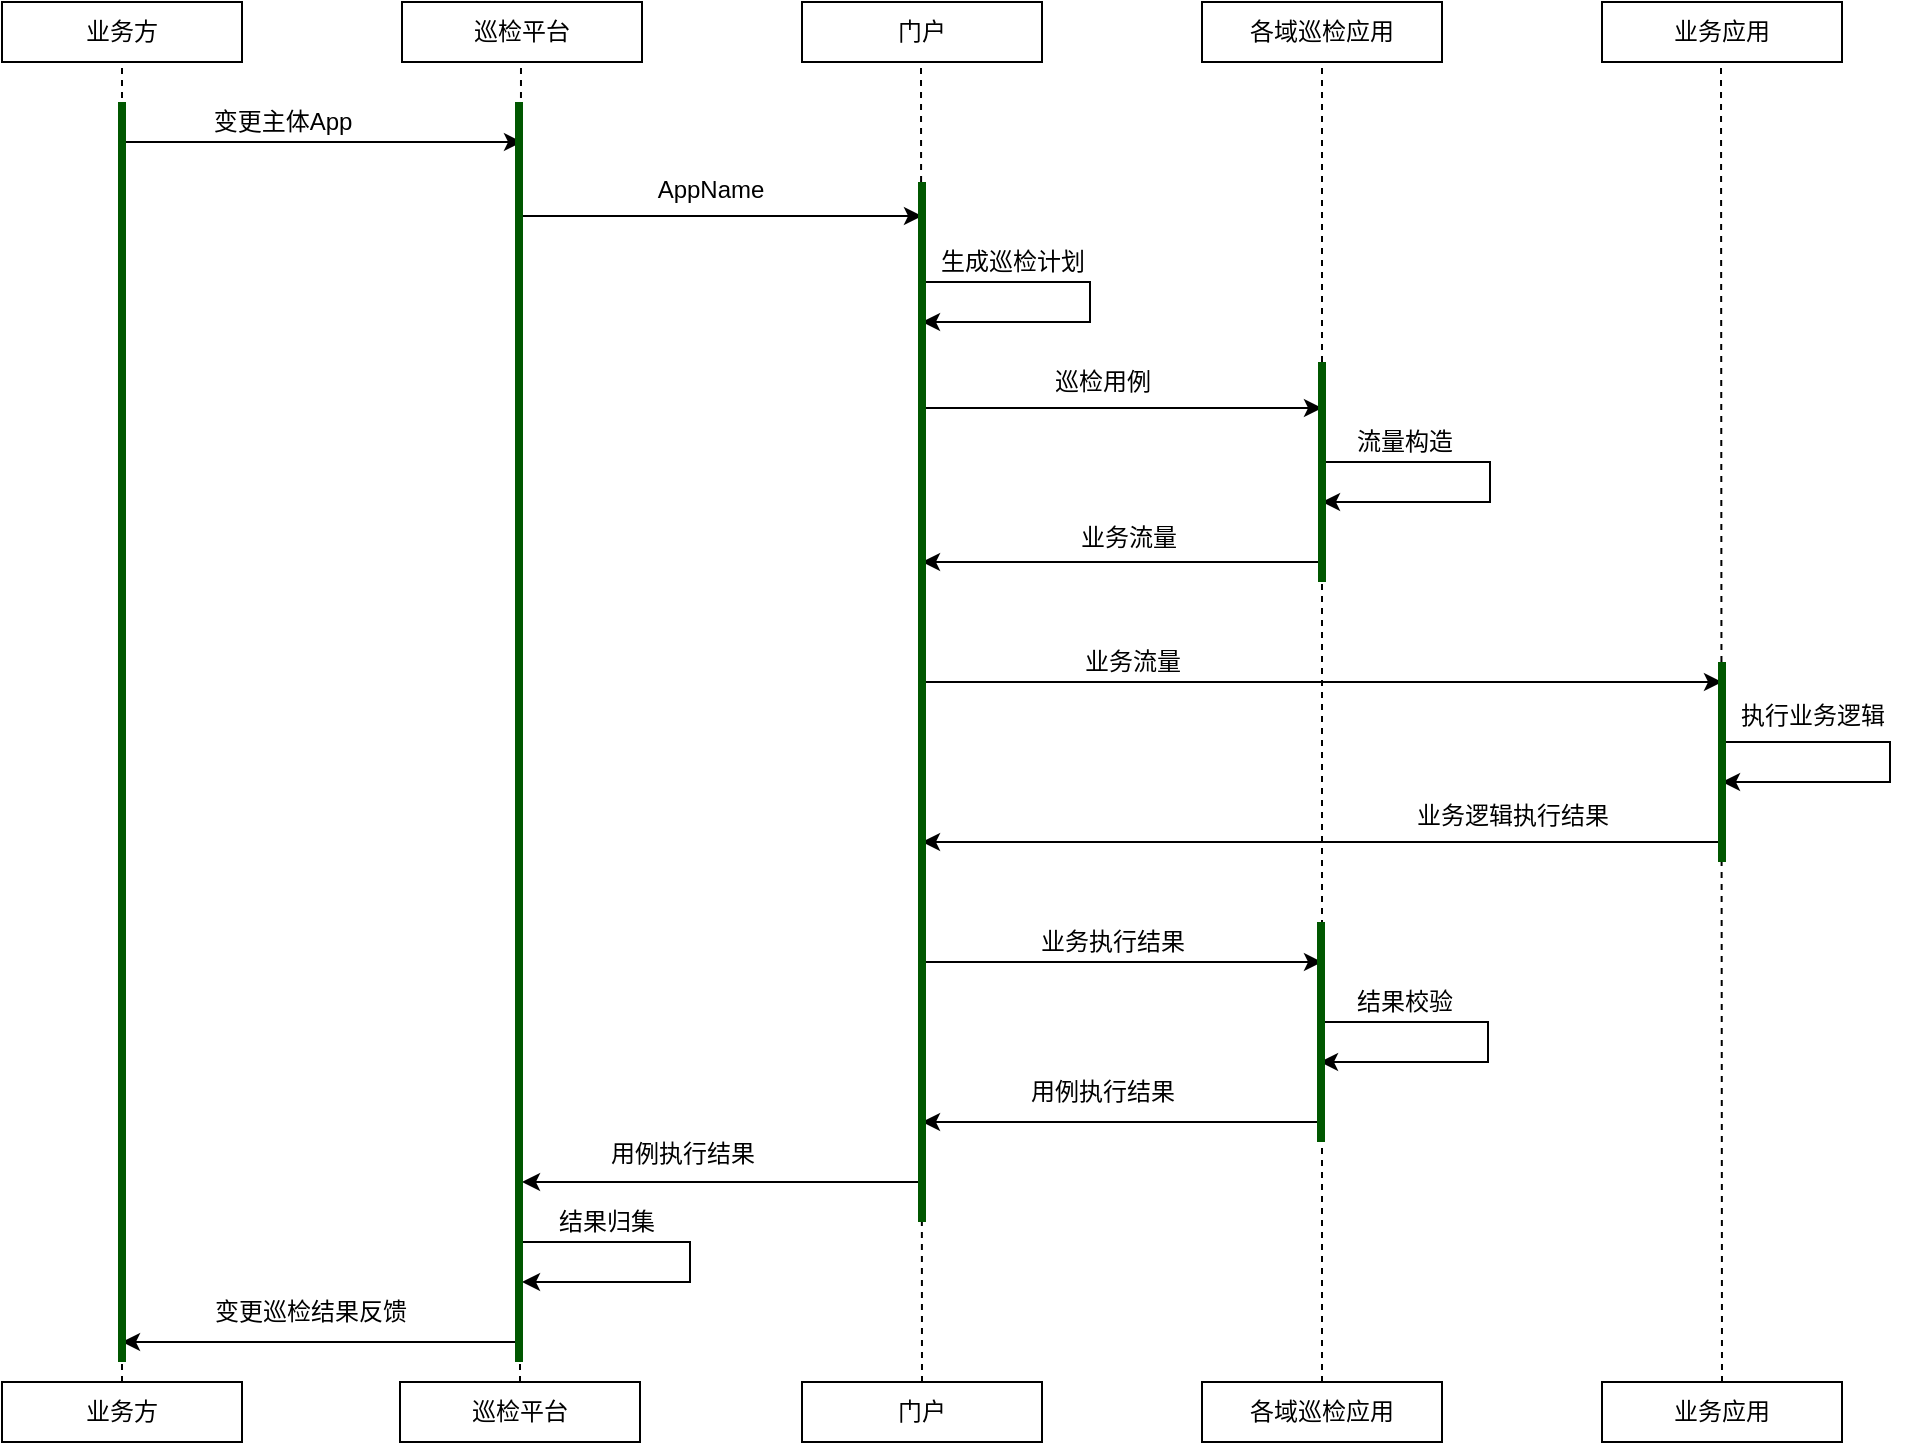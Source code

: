 <mxfile version="17.0.0" type="github">
  <diagram id="0z_zxq0t6NNGokfa5OIO" name="Page-1">
    <mxGraphModel dx="1298" dy="834" grid="1" gridSize="10" guides="1" tooltips="1" connect="1" arrows="1" fold="1" page="1" pageScale="1" pageWidth="827" pageHeight="1169" math="0" shadow="0">
      <root>
        <mxCell id="0" />
        <mxCell id="1" parent="0" />
        <mxCell id="81jLtttZ4_rWxVsgI7Ir-1" value="业务方" style="rounded=0;whiteSpace=wrap;html=1;" vertex="1" parent="1">
          <mxGeometry x="60" y="160" width="120" height="30" as="geometry" />
        </mxCell>
        <mxCell id="81jLtttZ4_rWxVsgI7Ir-2" value="巡检平台" style="rounded=0;whiteSpace=wrap;html=1;" vertex="1" parent="1">
          <mxGeometry x="260" y="160" width="120" height="30" as="geometry" />
        </mxCell>
        <mxCell id="81jLtttZ4_rWxVsgI7Ir-3" value="门户" style="rounded=0;whiteSpace=wrap;html=1;" vertex="1" parent="1">
          <mxGeometry x="460" y="160" width="120" height="30" as="geometry" />
        </mxCell>
        <mxCell id="81jLtttZ4_rWxVsgI7Ir-4" value="各域巡检应用" style="rounded=0;whiteSpace=wrap;html=1;" vertex="1" parent="1">
          <mxGeometry x="660" y="160" width="120" height="30" as="geometry" />
        </mxCell>
        <mxCell id="81jLtttZ4_rWxVsgI7Ir-5" value="业务方" style="rounded=0;whiteSpace=wrap;html=1;" vertex="1" parent="1">
          <mxGeometry x="60" y="850" width="120" height="30" as="geometry" />
        </mxCell>
        <mxCell id="81jLtttZ4_rWxVsgI7Ir-6" value="巡检平台" style="rounded=0;whiteSpace=wrap;html=1;" vertex="1" parent="1">
          <mxGeometry x="259" y="850" width="120" height="30" as="geometry" />
        </mxCell>
        <mxCell id="81jLtttZ4_rWxVsgI7Ir-7" value="门户" style="rounded=0;whiteSpace=wrap;html=1;" vertex="1" parent="1">
          <mxGeometry x="460" y="850" width="120" height="30" as="geometry" />
        </mxCell>
        <mxCell id="81jLtttZ4_rWxVsgI7Ir-8" value="各域巡检应用" style="rounded=0;whiteSpace=wrap;html=1;" vertex="1" parent="1">
          <mxGeometry x="660" y="850" width="120" height="30" as="geometry" />
        </mxCell>
        <mxCell id="81jLtttZ4_rWxVsgI7Ir-9" value="" style="endArrow=none;dashed=1;html=1;rounded=0;exitX=0.5;exitY=0;exitDx=0;exitDy=0;entryX=0.5;entryY=1;entryDx=0;entryDy=0;" edge="1" parent="1" source="81jLtttZ4_rWxVsgI7Ir-5" target="81jLtttZ4_rWxVsgI7Ir-1">
          <mxGeometry width="50" height="50" relative="1" as="geometry">
            <mxPoint x="400" y="430" as="sourcePoint" />
            <mxPoint x="450" y="380" as="targetPoint" />
          </mxGeometry>
        </mxCell>
        <mxCell id="81jLtttZ4_rWxVsgI7Ir-10" value="" style="endArrow=none;dashed=1;html=1;rounded=0;exitX=0.5;exitY=0;exitDx=0;exitDy=0;entryX=0.5;entryY=1;entryDx=0;entryDy=0;" edge="1" parent="1" source="81jLtttZ4_rWxVsgI7Ir-6">
          <mxGeometry width="50" height="50" relative="1" as="geometry">
            <mxPoint x="319.5" y="620" as="sourcePoint" />
            <mxPoint x="319.5" y="190" as="targetPoint" />
          </mxGeometry>
        </mxCell>
        <mxCell id="81jLtttZ4_rWxVsgI7Ir-11" value="" style="endArrow=none;dashed=1;html=1;rounded=0;exitX=0.5;exitY=0;exitDx=0;exitDy=0;entryX=0.5;entryY=1;entryDx=0;entryDy=0;" edge="1" parent="1" source="81jLtttZ4_rWxVsgI7Ir-7">
          <mxGeometry width="50" height="50" relative="1" as="geometry">
            <mxPoint x="519.5" y="620" as="sourcePoint" />
            <mxPoint x="519.5" y="190" as="targetPoint" />
          </mxGeometry>
        </mxCell>
        <mxCell id="81jLtttZ4_rWxVsgI7Ir-12" value="" style="endArrow=none;dashed=1;html=1;rounded=0;entryX=0.5;entryY=1;entryDx=0;entryDy=0;exitX=0.5;exitY=0;exitDx=0;exitDy=0;" edge="1" parent="1" source="81jLtttZ4_rWxVsgI7Ir-8" target="81jLtttZ4_rWxVsgI7Ir-4">
          <mxGeometry width="50" height="50" relative="1" as="geometry">
            <mxPoint x="720" y="730" as="sourcePoint" />
            <mxPoint x="719.5" y="330" as="targetPoint" />
          </mxGeometry>
        </mxCell>
        <mxCell id="81jLtttZ4_rWxVsgI7Ir-13" value="" style="endArrow=classic;html=1;rounded=0;" edge="1" parent="1">
          <mxGeometry width="50" height="50" relative="1" as="geometry">
            <mxPoint x="120" y="230" as="sourcePoint" />
            <mxPoint x="320" y="230" as="targetPoint" />
          </mxGeometry>
        </mxCell>
        <mxCell id="81jLtttZ4_rWxVsgI7Ir-14" value="变更主体App" style="text;html=1;align=center;verticalAlign=middle;resizable=0;points=[];autosize=1;strokeColor=none;fillColor=none;" vertex="1" parent="1">
          <mxGeometry x="160" y="210" width="80" height="20" as="geometry" />
        </mxCell>
        <mxCell id="81jLtttZ4_rWxVsgI7Ir-15" value="" style="endArrow=classic;html=1;rounded=0;" edge="1" parent="1">
          <mxGeometry width="50" height="50" relative="1" as="geometry">
            <mxPoint x="320" y="267" as="sourcePoint" />
            <mxPoint x="520" y="267" as="targetPoint" />
          </mxGeometry>
        </mxCell>
        <mxCell id="81jLtttZ4_rWxVsgI7Ir-16" value="AppName" style="text;html=1;align=center;verticalAlign=middle;resizable=0;points=[];autosize=1;strokeColor=none;fillColor=none;" vertex="1" parent="1">
          <mxGeometry x="379" y="244" width="70" height="20" as="geometry" />
        </mxCell>
        <mxCell id="81jLtttZ4_rWxVsgI7Ir-17" value="" style="endArrow=classic;html=1;rounded=0;edgeStyle=orthogonalEdgeStyle;" edge="1" parent="1">
          <mxGeometry width="50" height="50" relative="1" as="geometry">
            <mxPoint x="520" y="300" as="sourcePoint" />
            <mxPoint x="520" y="320" as="targetPoint" />
            <Array as="points">
              <mxPoint x="604" y="300" />
              <mxPoint x="604" y="320" />
              <mxPoint x="534" y="320" />
            </Array>
          </mxGeometry>
        </mxCell>
        <mxCell id="81jLtttZ4_rWxVsgI7Ir-18" value="生成巡检计划" style="text;html=1;align=center;verticalAlign=middle;resizable=0;points=[];autosize=1;strokeColor=none;fillColor=none;" vertex="1" parent="1">
          <mxGeometry x="520" y="280" width="90" height="20" as="geometry" />
        </mxCell>
        <mxCell id="81jLtttZ4_rWxVsgI7Ir-20" value="" style="endArrow=classic;html=1;rounded=0;" edge="1" parent="1">
          <mxGeometry width="50" height="50" relative="1" as="geometry">
            <mxPoint x="520" y="363" as="sourcePoint" />
            <mxPoint x="720" y="363" as="targetPoint" />
          </mxGeometry>
        </mxCell>
        <mxCell id="81jLtttZ4_rWxVsgI7Ir-21" value="巡检用例" style="text;html=1;align=center;verticalAlign=middle;resizable=0;points=[];autosize=1;strokeColor=none;fillColor=none;" vertex="1" parent="1">
          <mxGeometry x="580" y="340" width="60" height="20" as="geometry" />
        </mxCell>
        <mxCell id="81jLtttZ4_rWxVsgI7Ir-22" value="" style="endArrow=classic;html=1;rounded=0;edgeStyle=orthogonalEdgeStyle;" edge="1" parent="1">
          <mxGeometry width="50" height="50" relative="1" as="geometry">
            <mxPoint x="720" y="390" as="sourcePoint" />
            <mxPoint x="720" y="410" as="targetPoint" />
            <Array as="points">
              <mxPoint x="804" y="390" />
              <mxPoint x="804" y="410" />
              <mxPoint x="734" y="410" />
            </Array>
          </mxGeometry>
        </mxCell>
        <mxCell id="81jLtttZ4_rWxVsgI7Ir-23" value="流量构造" style="text;html=1;align=center;verticalAlign=middle;resizable=0;points=[];autosize=1;strokeColor=none;fillColor=none;" vertex="1" parent="1">
          <mxGeometry x="731" y="370" width="60" height="20" as="geometry" />
        </mxCell>
        <mxCell id="81jLtttZ4_rWxVsgI7Ir-24" value="" style="endArrow=classic;html=1;rounded=0;" edge="1" parent="1">
          <mxGeometry width="50" height="50" relative="1" as="geometry">
            <mxPoint x="720" y="440" as="sourcePoint" />
            <mxPoint x="520" y="440" as="targetPoint" />
          </mxGeometry>
        </mxCell>
        <mxCell id="81jLtttZ4_rWxVsgI7Ir-25" value="业务流量" style="text;html=1;align=center;verticalAlign=middle;resizable=0;points=[];autosize=1;strokeColor=none;fillColor=none;" vertex="1" parent="1">
          <mxGeometry x="593" y="418" width="60" height="20" as="geometry" />
        </mxCell>
        <mxCell id="81jLtttZ4_rWxVsgI7Ir-29" value="业务应用" style="rounded=0;whiteSpace=wrap;html=1;" vertex="1" parent="1">
          <mxGeometry x="860" y="160" width="120" height="30" as="geometry" />
        </mxCell>
        <mxCell id="81jLtttZ4_rWxVsgI7Ir-30" value="业务应用" style="rounded=0;whiteSpace=wrap;html=1;" vertex="1" parent="1">
          <mxGeometry x="860" y="850" width="120" height="30" as="geometry" />
        </mxCell>
        <mxCell id="81jLtttZ4_rWxVsgI7Ir-31" value="" style="endArrow=none;dashed=1;html=1;rounded=0;exitX=0.5;exitY=0;exitDx=0;exitDy=0;entryX=0.5;entryY=1;entryDx=0;entryDy=0;" edge="1" parent="1" source="81jLtttZ4_rWxVsgI7Ir-30">
          <mxGeometry width="50" height="50" relative="1" as="geometry">
            <mxPoint x="919.5" y="620" as="sourcePoint" />
            <mxPoint x="919.5" y="190" as="targetPoint" />
          </mxGeometry>
        </mxCell>
        <mxCell id="81jLtttZ4_rWxVsgI7Ir-32" value="" style="endArrow=classic;html=1;rounded=0;" edge="1" parent="1">
          <mxGeometry width="50" height="50" relative="1" as="geometry">
            <mxPoint x="520" y="500" as="sourcePoint" />
            <mxPoint x="920" y="500" as="targetPoint" />
          </mxGeometry>
        </mxCell>
        <mxCell id="81jLtttZ4_rWxVsgI7Ir-33" value="业务流量" style="text;html=1;align=center;verticalAlign=middle;resizable=0;points=[];autosize=1;strokeColor=none;fillColor=none;" vertex="1" parent="1">
          <mxGeometry x="595" y="480" width="60" height="20" as="geometry" />
        </mxCell>
        <mxCell id="81jLtttZ4_rWxVsgI7Ir-34" value="" style="endArrow=classic;html=1;rounded=0;edgeStyle=orthogonalEdgeStyle;" edge="1" parent="1">
          <mxGeometry width="50" height="50" relative="1" as="geometry">
            <mxPoint x="920" y="530" as="sourcePoint" />
            <mxPoint x="920" y="550" as="targetPoint" />
            <Array as="points">
              <mxPoint x="1004" y="530" />
              <mxPoint x="1004" y="550" />
              <mxPoint x="934" y="550" />
            </Array>
          </mxGeometry>
        </mxCell>
        <mxCell id="81jLtttZ4_rWxVsgI7Ir-35" value="执行业务逻辑" style="text;html=1;align=center;verticalAlign=middle;resizable=0;points=[];autosize=1;strokeColor=none;fillColor=none;" vertex="1" parent="1">
          <mxGeometry x="920" y="507" width="90" height="20" as="geometry" />
        </mxCell>
        <mxCell id="81jLtttZ4_rWxVsgI7Ir-36" value="" style="endArrow=classic;html=1;rounded=0;" edge="1" parent="1">
          <mxGeometry width="50" height="50" relative="1" as="geometry">
            <mxPoint x="920" y="580" as="sourcePoint" />
            <mxPoint x="520" y="580" as="targetPoint" />
          </mxGeometry>
        </mxCell>
        <mxCell id="81jLtttZ4_rWxVsgI7Ir-37" value="业务逻辑执行结果" style="text;html=1;align=center;verticalAlign=middle;resizable=0;points=[];autosize=1;strokeColor=none;fillColor=none;" vertex="1" parent="1">
          <mxGeometry x="760" y="557" width="110" height="20" as="geometry" />
        </mxCell>
        <mxCell id="81jLtttZ4_rWxVsgI7Ir-39" value="" style="endArrow=classic;html=1;rounded=0;" edge="1" parent="1">
          <mxGeometry width="50" height="50" relative="1" as="geometry">
            <mxPoint x="520" y="640" as="sourcePoint" />
            <mxPoint x="720" y="640" as="targetPoint" />
          </mxGeometry>
        </mxCell>
        <mxCell id="81jLtttZ4_rWxVsgI7Ir-41" value="业务执行结果" style="text;html=1;align=center;verticalAlign=middle;resizable=0;points=[];autosize=1;strokeColor=none;fillColor=none;" vertex="1" parent="1">
          <mxGeometry x="570" y="620" width="90" height="20" as="geometry" />
        </mxCell>
        <mxCell id="81jLtttZ4_rWxVsgI7Ir-42" value="" style="endArrow=classic;html=1;rounded=0;edgeStyle=orthogonalEdgeStyle;" edge="1" parent="1">
          <mxGeometry width="50" height="50" relative="1" as="geometry">
            <mxPoint x="719" y="670" as="sourcePoint" />
            <mxPoint x="719" y="690" as="targetPoint" />
            <Array as="points">
              <mxPoint x="803" y="670" />
              <mxPoint x="803" y="690" />
              <mxPoint x="733" y="690" />
            </Array>
          </mxGeometry>
        </mxCell>
        <mxCell id="81jLtttZ4_rWxVsgI7Ir-43" value="结果校验" style="text;html=1;align=center;verticalAlign=middle;resizable=0;points=[];autosize=1;strokeColor=none;fillColor=none;" vertex="1" parent="1">
          <mxGeometry x="731" y="650" width="60" height="20" as="geometry" />
        </mxCell>
        <mxCell id="81jLtttZ4_rWxVsgI7Ir-44" value="" style="endArrow=classic;html=1;rounded=0;" edge="1" parent="1">
          <mxGeometry width="50" height="50" relative="1" as="geometry">
            <mxPoint x="720" y="720" as="sourcePoint" />
            <mxPoint x="520" y="720" as="targetPoint" />
          </mxGeometry>
        </mxCell>
        <mxCell id="81jLtttZ4_rWxVsgI7Ir-45" value="用例执行结果" style="text;html=1;align=center;verticalAlign=middle;resizable=0;points=[];autosize=1;strokeColor=none;fillColor=none;" vertex="1" parent="1">
          <mxGeometry x="565" y="695" width="90" height="20" as="geometry" />
        </mxCell>
        <mxCell id="81jLtttZ4_rWxVsgI7Ir-46" value="" style="endArrow=classic;html=1;rounded=0;" edge="1" parent="1">
          <mxGeometry width="50" height="50" relative="1" as="geometry">
            <mxPoint x="520" y="750" as="sourcePoint" />
            <mxPoint x="320" y="750" as="targetPoint" />
          </mxGeometry>
        </mxCell>
        <mxCell id="81jLtttZ4_rWxVsgI7Ir-47" value="用例执行结果" style="text;html=1;align=center;verticalAlign=middle;resizable=0;points=[];autosize=1;strokeColor=none;fillColor=none;" vertex="1" parent="1">
          <mxGeometry x="355" y="726" width="90" height="20" as="geometry" />
        </mxCell>
        <mxCell id="81jLtttZ4_rWxVsgI7Ir-48" value="" style="endArrow=classic;html=1;rounded=0;edgeStyle=orthogonalEdgeStyle;" edge="1" parent="1">
          <mxGeometry width="50" height="50" relative="1" as="geometry">
            <mxPoint x="320" y="780" as="sourcePoint" />
            <mxPoint x="320" y="800" as="targetPoint" />
            <Array as="points">
              <mxPoint x="404" y="780" />
              <mxPoint x="404" y="800" />
              <mxPoint x="334" y="800" />
            </Array>
          </mxGeometry>
        </mxCell>
        <mxCell id="81jLtttZ4_rWxVsgI7Ir-49" value="结果归集" style="text;html=1;align=center;verticalAlign=middle;resizable=0;points=[];autosize=1;strokeColor=none;fillColor=none;" vertex="1" parent="1">
          <mxGeometry x="332" y="760" width="60" height="20" as="geometry" />
        </mxCell>
        <mxCell id="81jLtttZ4_rWxVsgI7Ir-50" value="" style="endArrow=classic;html=1;rounded=0;" edge="1" parent="1">
          <mxGeometry width="50" height="50" relative="1" as="geometry">
            <mxPoint x="320" y="830" as="sourcePoint" />
            <mxPoint x="120" y="830" as="targetPoint" />
          </mxGeometry>
        </mxCell>
        <mxCell id="81jLtttZ4_rWxVsgI7Ir-51" value="变更巡检结果反馈" style="text;html=1;align=center;verticalAlign=middle;resizable=0;points=[];autosize=1;strokeColor=none;fillColor=none;" vertex="1" parent="1">
          <mxGeometry x="159" y="805" width="110" height="20" as="geometry" />
        </mxCell>
        <mxCell id="81jLtttZ4_rWxVsgI7Ir-52" value="" style="endArrow=none;html=1;rounded=0;strokeWidth=4;fillColor=#008a00;strokeColor=#005700;" edge="1" parent="1">
          <mxGeometry width="50" height="50" relative="1" as="geometry">
            <mxPoint x="120" y="840" as="sourcePoint" />
            <mxPoint x="120" y="210" as="targetPoint" />
          </mxGeometry>
        </mxCell>
        <mxCell id="81jLtttZ4_rWxVsgI7Ir-54" value="" style="endArrow=none;html=1;rounded=0;strokeWidth=4;fillColor=#008a00;strokeColor=#005700;" edge="1" parent="1">
          <mxGeometry width="50" height="50" relative="1" as="geometry">
            <mxPoint x="318.5" y="840" as="sourcePoint" />
            <mxPoint x="318.5" y="210" as="targetPoint" />
          </mxGeometry>
        </mxCell>
        <mxCell id="81jLtttZ4_rWxVsgI7Ir-55" value="" style="endArrow=none;html=1;rounded=0;strokeWidth=4;fillColor=#008a00;strokeColor=#005700;" edge="1" parent="1">
          <mxGeometry width="50" height="50" relative="1" as="geometry">
            <mxPoint x="520" y="510" as="sourcePoint" />
            <mxPoint x="520" y="250" as="targetPoint" />
          </mxGeometry>
        </mxCell>
        <mxCell id="81jLtttZ4_rWxVsgI7Ir-56" value="" style="endArrow=none;html=1;rounded=0;strokeWidth=4;fillColor=#008a00;strokeColor=#005700;" edge="1" parent="1">
          <mxGeometry width="50" height="50" relative="1" as="geometry">
            <mxPoint x="520" y="770" as="sourcePoint" />
            <mxPoint x="520" y="510" as="targetPoint" />
          </mxGeometry>
        </mxCell>
        <mxCell id="81jLtttZ4_rWxVsgI7Ir-57" value="" style="endArrow=none;html=1;rounded=0;strokeWidth=4;fillColor=#008a00;strokeColor=#005700;" edge="1" parent="1">
          <mxGeometry width="50" height="50" relative="1" as="geometry">
            <mxPoint x="720" y="450" as="sourcePoint" />
            <mxPoint x="720" y="340" as="targetPoint" />
          </mxGeometry>
        </mxCell>
        <mxCell id="81jLtttZ4_rWxVsgI7Ir-58" value="" style="endArrow=none;html=1;rounded=0;strokeWidth=4;fillColor=#008a00;strokeColor=#005700;" edge="1" parent="1">
          <mxGeometry width="50" height="50" relative="1" as="geometry">
            <mxPoint x="719.5" y="730" as="sourcePoint" />
            <mxPoint x="719.5" y="620" as="targetPoint" />
          </mxGeometry>
        </mxCell>
        <mxCell id="81jLtttZ4_rWxVsgI7Ir-59" value="" style="endArrow=none;html=1;rounded=0;strokeWidth=4;fillColor=#008a00;strokeColor=#005700;" edge="1" parent="1">
          <mxGeometry width="50" height="50" relative="1" as="geometry">
            <mxPoint x="920" y="590" as="sourcePoint" />
            <mxPoint x="920" y="490" as="targetPoint" />
          </mxGeometry>
        </mxCell>
      </root>
    </mxGraphModel>
  </diagram>
</mxfile>
